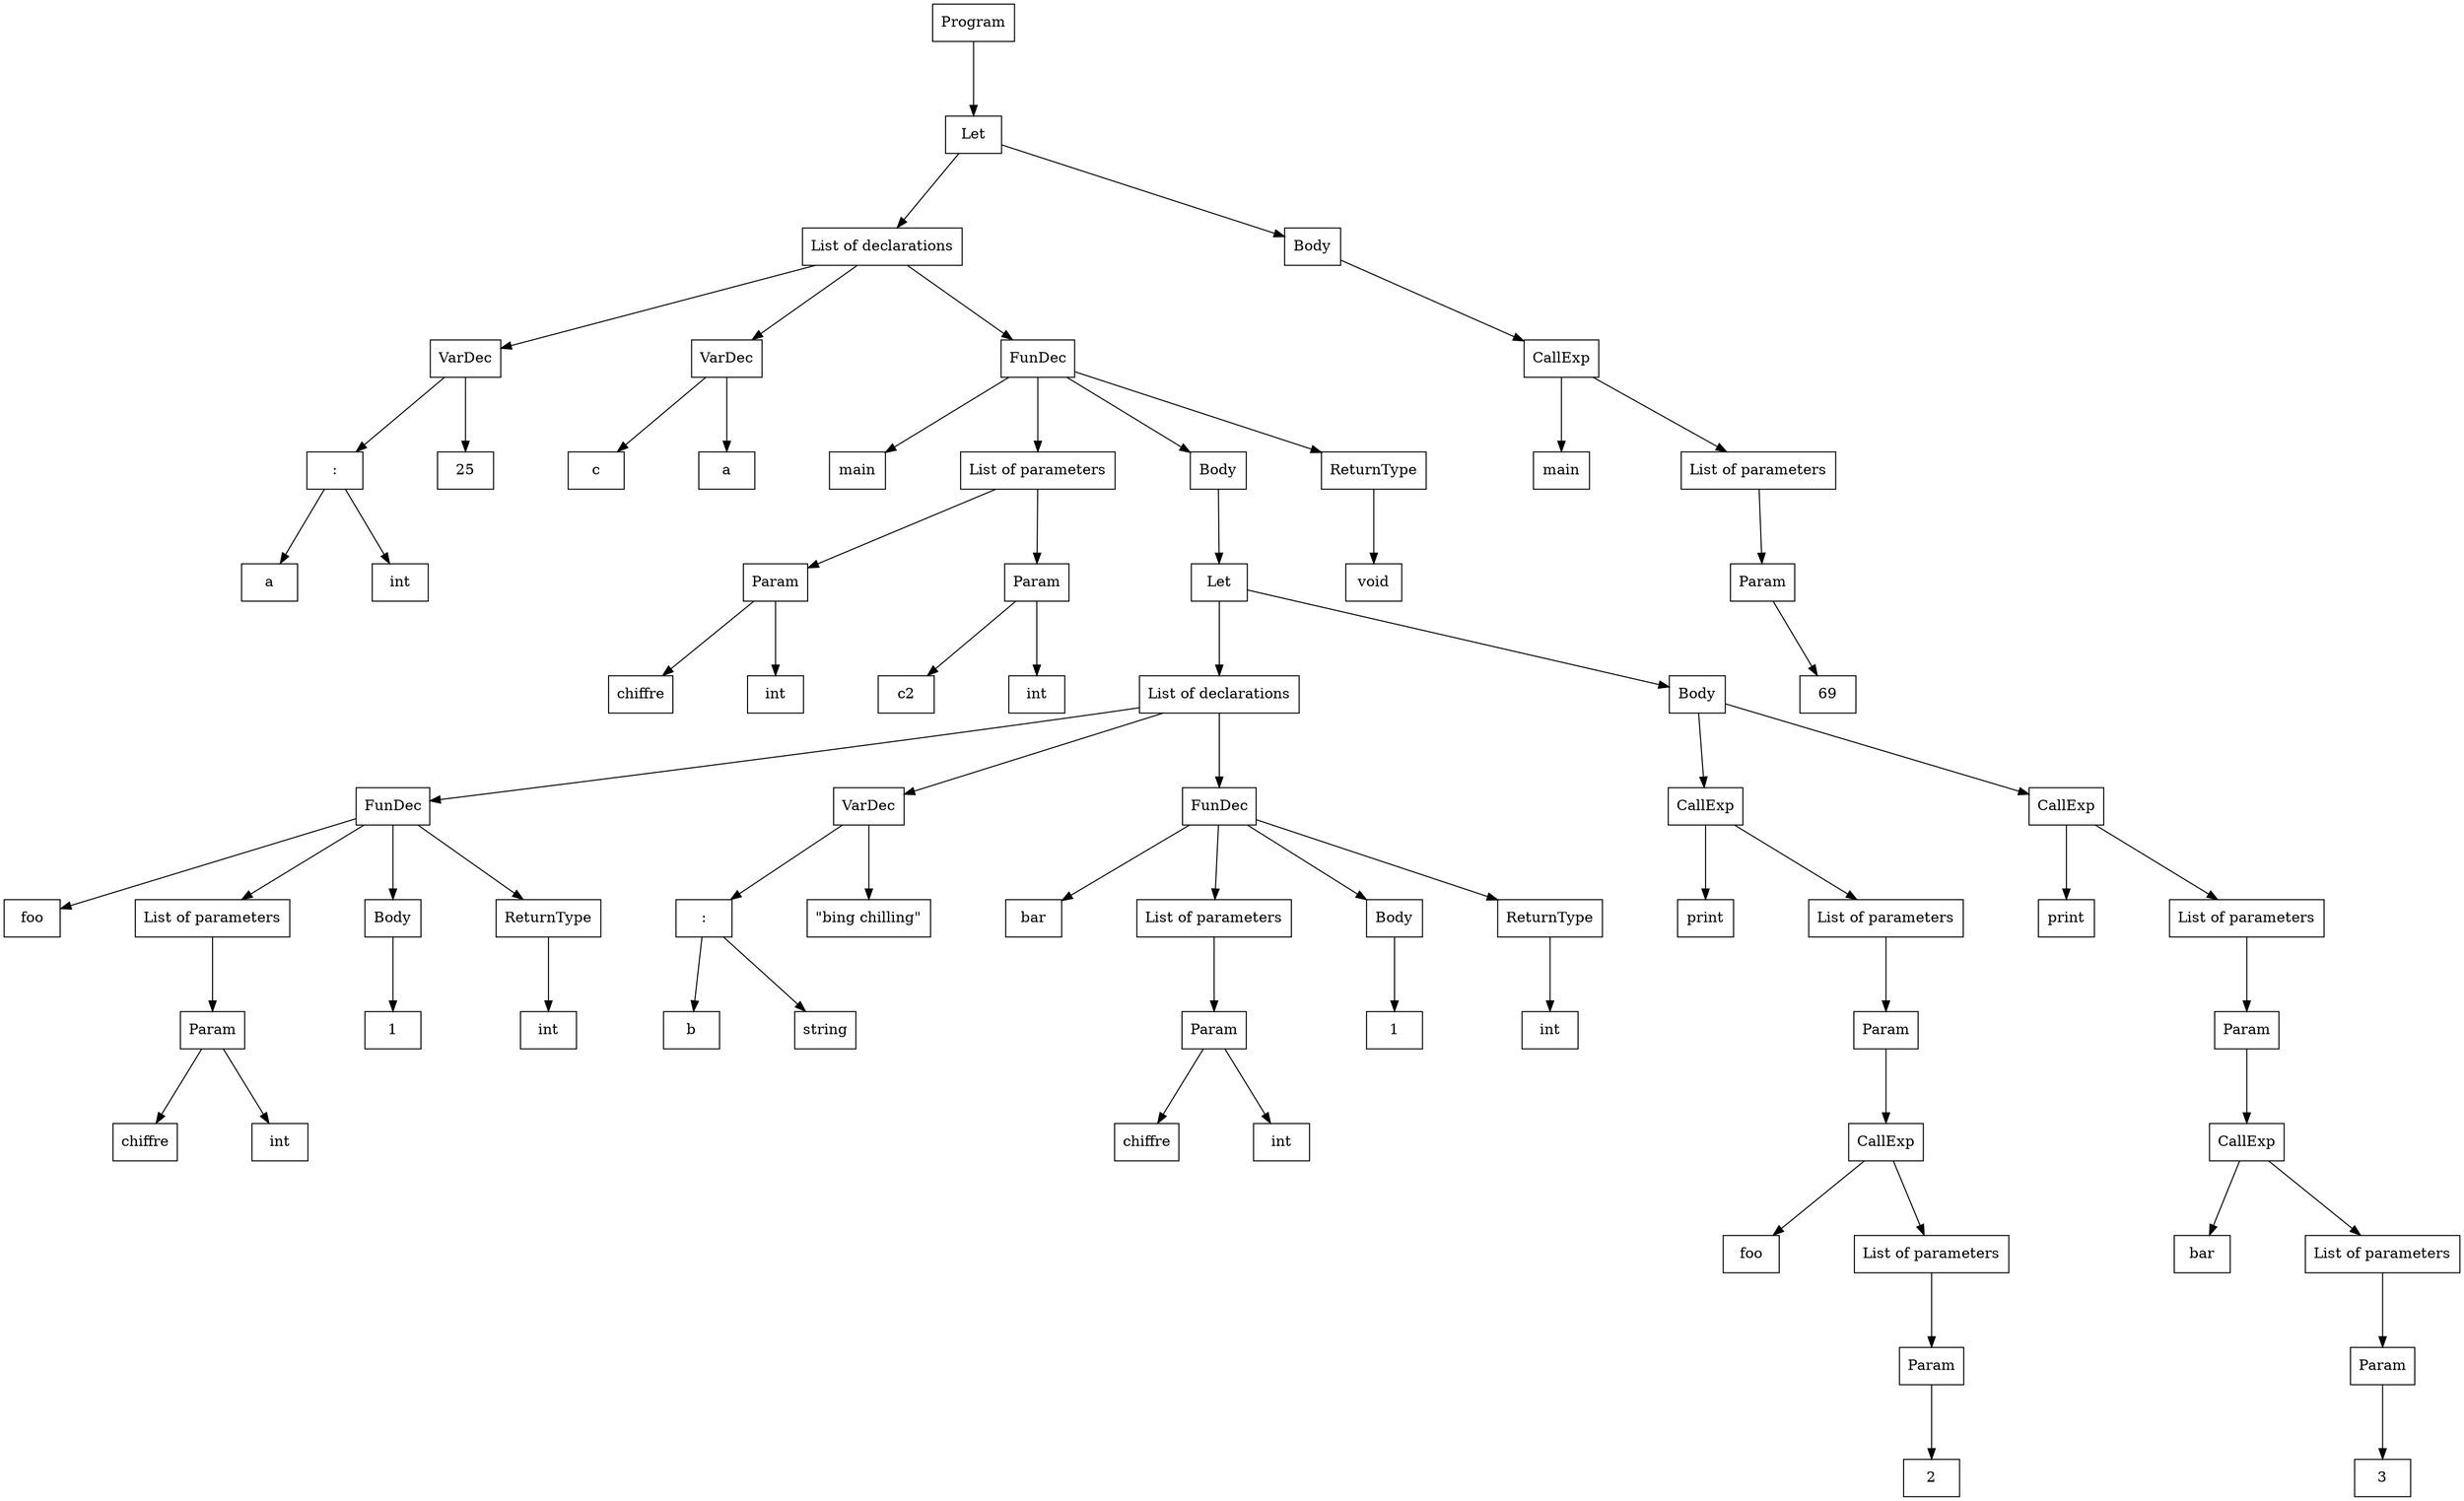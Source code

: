 digraph "ast"{

	nodesep=1;
	ranksep=1;

	N1 [label="Let", shape="box"];
	N2 [label="List of declarations", shape="box"];
	N3 [label="VarDec", shape="box"];
	N4 [label=":", shape="box"];
	N5 [label="a", shape="box"];
	N6 [label="int", shape="box"];
	N7 [label="25", shape="box"];
	N8 [label="VarDec", shape="box"];
	N9 [label="c", shape="box"];
	N10 [label="a", shape="box"];
	N11 [label="FunDec", shape="box"];
	N12 [label="main", shape="box"];
	N13 [label="List of parameters", shape="box"];
	N14 [label="chiffre", shape="box"];
	N15 [label="int", shape="box"];
	N16 [label="Param", shape="box"];
	N17 [label="c2", shape="box"];
	N18 [label="int", shape="box"];
	N19 [label="Param", shape="box"];
	N20 [label="Body", shape="box"];
	N21 [label="Let", shape="box"];
	N22 [label="List of declarations", shape="box"];
	N23 [label="FunDec", shape="box"];
	N24 [label="foo", shape="box"];
	N25 [label="List of parameters", shape="box"];
	N26 [label="chiffre", shape="box"];
	N27 [label="int", shape="box"];
	N28 [label="Param", shape="box"];
	N29 [label="Body", shape="box"];
	N30 [label="1", shape="box"];
	N31 [label="ReturnType", shape="box"];
	N32 [label="int", shape="box"];
	N33 [label="VarDec", shape="box"];
	N34 [label=":", shape="box"];
	N35 [label="b", shape="box"];
	N36 [label="string", shape="box"];
	N37 [label="\"bing chilling\"", shape="box"];
	N38 [label="FunDec", shape="box"];
	N39 [label="bar", shape="box"];
	N40 [label="List of parameters", shape="box"];
	N41 [label="chiffre", shape="box"];
	N42 [label="int", shape="box"];
	N43 [label="Param", shape="box"];
	N44 [label="Body", shape="box"];
	N45 [label="1", shape="box"];
	N46 [label="ReturnType", shape="box"];
	N47 [label="int", shape="box"];
	N48 [label="Body", shape="box"];
	N49 [label="CallExp", shape="box"];
	N50 [label="print", shape="box"];
	N51 [label="List of parameters", shape="box"];
	N52 [label="CallExp", shape="box"];
	N53 [label="foo", shape="box"];
	N54 [label="List of parameters", shape="box"];
	N55 [label="2", shape="box"];
	N56 [label="Param", shape="box"];
	N57 [label="Param", shape="box"];
	N58 [label="CallExp", shape="box"];
	N59 [label="print", shape="box"];
	N60 [label="List of parameters", shape="box"];
	N61 [label="CallExp", shape="box"];
	N62 [label="bar", shape="box"];
	N63 [label="List of parameters", shape="box"];
	N64 [label="3", shape="box"];
	N65 [label="Param", shape="box"];
	N66 [label="Param", shape="box"];
	N67 [label="ReturnType", shape="box"];
	N68 [label="void", shape="box"];
	N69 [label="Body", shape="box"];
	N70 [label="CallExp", shape="box"];
	N71 [label="main", shape="box"];
	N72 [label="List of parameters", shape="box"];
	N73 [label="69", shape="box"];
	N74 [label="Param", shape="box"];
	N0 [label="Program", shape="box"];

	N1 -> N2; 
	N4 -> N5; 
	N4 -> N6; 
	N3 -> N4; 
	N3 -> N7; 
	N2 -> N3; 
	N8 -> N9; 
	N8 -> N10; 
	N2 -> N8; 
	N16 -> N14; 
	N16 -> N15; 
	N13 -> N16; 
	N19 -> N17; 
	N19 -> N18; 
	N13 -> N19; 
	N21 -> N22; 
	N28 -> N26; 
	N28 -> N27; 
	N25 -> N28; 
	N23 -> N24; 
	N23 -> N25; 
	N23 -> N29; 
	N29 -> N30; 
	N23 -> N31; 
	N31 -> N32; 
	N22 -> N23; 
	N34 -> N35; 
	N34 -> N36; 
	N33 -> N34; 
	N33 -> N37; 
	N22 -> N33; 
	N43 -> N41; 
	N43 -> N42; 
	N40 -> N43; 
	N38 -> N39; 
	N38 -> N40; 
	N38 -> N44; 
	N44 -> N45; 
	N38 -> N46; 
	N46 -> N47; 
	N22 -> N38; 
	N21 -> N48; 
	N49 -> N50; 
	N52 -> N53; 
	N56 -> N55; 
	N54 -> N56; 
	N52 -> N54; 
	N57 -> N52; 
	N51 -> N57; 
	N49 -> N51; 
	N48 -> N49; 
	N58 -> N59; 
	N61 -> N62; 
	N65 -> N64; 
	N63 -> N65; 
	N61 -> N63; 
	N66 -> N61; 
	N60 -> N66; 
	N58 -> N60; 
	N48 -> N58; 
	N11 -> N12; 
	N11 -> N13; 
	N11 -> N20; 
	N20 -> N21; 
	N11 -> N67; 
	N67 -> N68; 
	N2 -> N11; 
	N1 -> N69; 
	N70 -> N71; 
	N74 -> N73; 
	N72 -> N74; 
	N70 -> N72; 
	N69 -> N70; 
	N0 -> N1; 
}